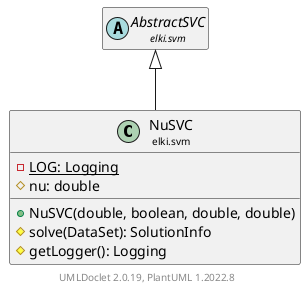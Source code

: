 @startuml
    remove .*\.(Instance|Par|Parameterizer|Factory)$
    set namespaceSeparator none
    hide empty fields
    hide empty methods

    class "<size:14>NuSVC\n<size:10>elki.svm" as elki.svm.NuSVC [[NuSVC.html]] {
        {static} -LOG: Logging
        #nu: double
        +NuSVC(double, boolean, double, double)
        #solve(DataSet): SolutionInfo
        #getLogger(): Logging
    }

    abstract class "<size:14>AbstractSVC\n<size:10>elki.svm" as elki.svm.AbstractSVC [[AbstractSVC.html]]

    elki.svm.AbstractSVC <|-- elki.svm.NuSVC

    center footer UMLDoclet 2.0.19, PlantUML 1.2022.8
@enduml
